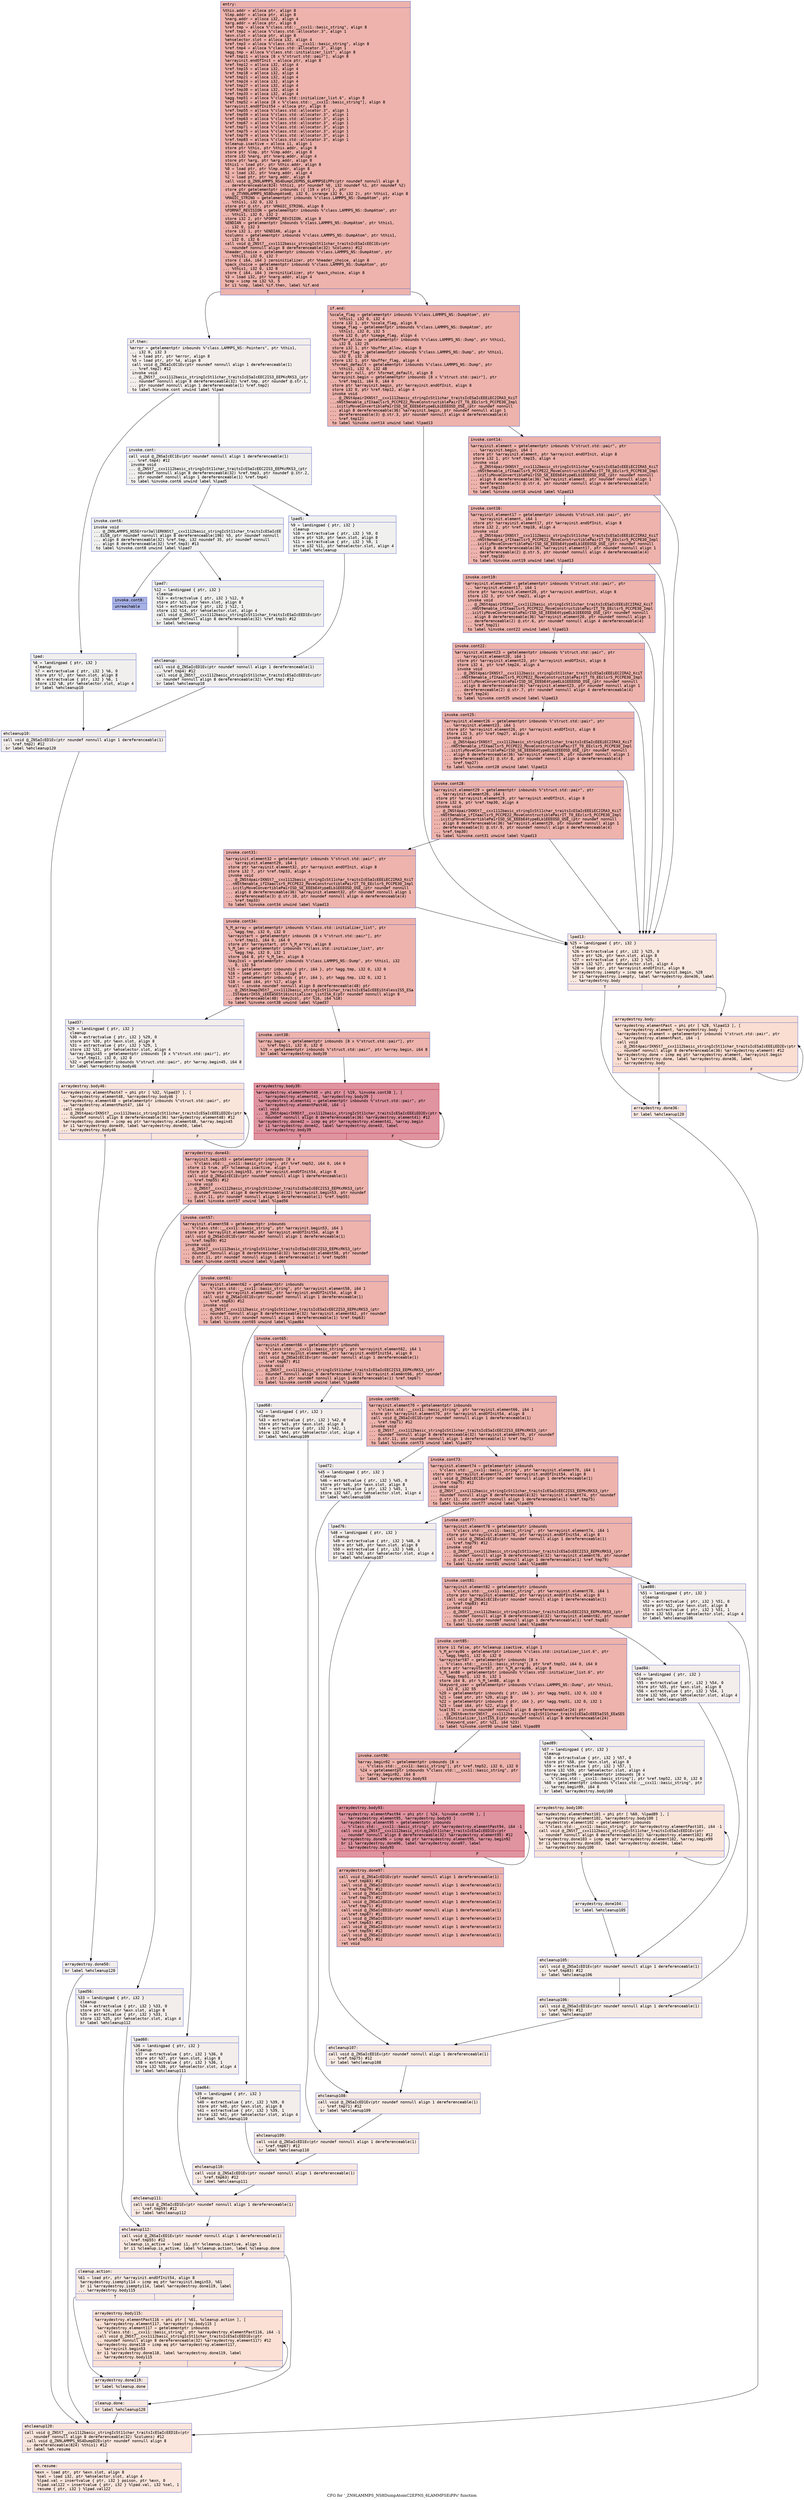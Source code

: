 digraph "CFG for '_ZN9LAMMPS_NS8DumpAtomC2EPNS_6LAMMPSEiPPc' function" {
	label="CFG for '_ZN9LAMMPS_NS8DumpAtomC2EPNS_6LAMMPSEiPPc' function";

	Node0x562c262cca60 [shape=record,color="#3d50c3ff", style=filled, fillcolor="#d6524470" fontname="Courier",label="{entry:\l|  %this.addr = alloca ptr, align 8\l  %lmp.addr = alloca ptr, align 8\l  %narg.addr = alloca i32, align 4\l  %arg.addr = alloca ptr, align 8\l  %ref.tmp = alloca %\"class.std::__cxx11::basic_string\", align 8\l  %ref.tmp2 = alloca %\"class.std::allocator.3\", align 1\l  %exn.slot = alloca ptr, align 8\l  %ehselector.slot = alloca i32, align 4\l  %ref.tmp3 = alloca %\"class.std::__cxx11::basic_string\", align 8\l  %ref.tmp4 = alloca %\"class.std::allocator.3\", align 1\l  %agg.tmp = alloca %\"class.std::initializer_list\", align 8\l  %ref.tmp11 = alloca [8 x %\"struct.std::pair\"], align 8\l  %arrayinit.endOfInit = alloca ptr, align 8\l  %ref.tmp12 = alloca i32, align 4\l  %ref.tmp15 = alloca i32, align 4\l  %ref.tmp18 = alloca i32, align 4\l  %ref.tmp21 = alloca i32, align 4\l  %ref.tmp24 = alloca i32, align 4\l  %ref.tmp27 = alloca i32, align 4\l  %ref.tmp30 = alloca i32, align 4\l  %ref.tmp33 = alloca i32, align 4\l  %agg.tmp51 = alloca %\"class.std::initializer_list.6\", align 8\l  %ref.tmp52 = alloca [8 x %\"class.std::__cxx11::basic_string\"], align 8\l  %arrayinit.endOfInit54 = alloca ptr, align 8\l  %ref.tmp55 = alloca %\"class.std::allocator.3\", align 1\l  %ref.tmp59 = alloca %\"class.std::allocator.3\", align 1\l  %ref.tmp63 = alloca %\"class.std::allocator.3\", align 1\l  %ref.tmp67 = alloca %\"class.std::allocator.3\", align 1\l  %ref.tmp71 = alloca %\"class.std::allocator.3\", align 1\l  %ref.tmp75 = alloca %\"class.std::allocator.3\", align 1\l  %ref.tmp79 = alloca %\"class.std::allocator.3\", align 1\l  %ref.tmp83 = alloca %\"class.std::allocator.3\", align 1\l  %cleanup.isactive = alloca i1, align 1\l  store ptr %this, ptr %this.addr, align 8\l  store ptr %lmp, ptr %lmp.addr, align 8\l  store i32 %narg, ptr %narg.addr, align 4\l  store ptr %arg, ptr %arg.addr, align 8\l  %this1 = load ptr, ptr %this.addr, align 8\l  %0 = load ptr, ptr %lmp.addr, align 8\l  %1 = load i32, ptr %narg.addr, align 4\l  %2 = load ptr, ptr %arg.addr, align 8\l  call void @_ZN9LAMMPS_NS4DumpC2EPNS_6LAMMPSEiPPc(ptr noundef nonnull align 8\l... dereferenceable(824) %this1, ptr noundef %0, i32 noundef %1, ptr noundef %2)\l  store ptr getelementptr inbounds (\{ [19 x ptr] \}, ptr\l... @_ZTVN9LAMMPS_NS8DumpAtomE, i32 0, inrange i32 0, i32 2), ptr %this1, align 8\l  %MAGIC_STRING = getelementptr inbounds %\"class.LAMMPS_NS::DumpAtom\", ptr\l... %this1, i32 0, i32 1\l  store ptr @.str, ptr %MAGIC_STRING, align 8\l  %FORMAT_REVISION = getelementptr inbounds %\"class.LAMMPS_NS::DumpAtom\", ptr\l... %this1, i32 0, i32 2\l  store i32 2, ptr %FORMAT_REVISION, align 8\l  %ENDIAN = getelementptr inbounds %\"class.LAMMPS_NS::DumpAtom\", ptr %this1,\l... i32 0, i32 3\l  store i32 1, ptr %ENDIAN, align 4\l  %columns = getelementptr inbounds %\"class.LAMMPS_NS::DumpAtom\", ptr %this1,\l... i32 0, i32 6\l  call void @_ZNSt7__cxx1112basic_stringIcSt11char_traitsIcESaIcEEC1Ev(ptr\l... noundef nonnull align 8 dereferenceable(32) %columns) #12\l  %header_choice = getelementptr inbounds %\"class.LAMMPS_NS::DumpAtom\", ptr\l... %this1, i32 0, i32 7\l  store \{ i64, i64 \} zeroinitializer, ptr %header_choice, align 8\l  %pack_choice = getelementptr inbounds %\"class.LAMMPS_NS::DumpAtom\", ptr\l... %this1, i32 0, i32 8\l  store \{ i64, i64 \} zeroinitializer, ptr %pack_choice, align 8\l  %3 = load i32, ptr %narg.addr, align 4\l  %cmp = icmp ne i32 %3, 5\l  br i1 %cmp, label %if.then, label %if.end\l|{<s0>T|<s1>F}}"];
	Node0x562c262cca60:s0 -> Node0x562c262d0650[tooltip="entry -> if.then\nProbability 0.00%" ];
	Node0x562c262cca60:s1 -> Node0x562c262d0ec0[tooltip="entry -> if.end\nProbability 100.00%" ];
	Node0x562c262d0650 [shape=record,color="#3d50c3ff", style=filled, fillcolor="#e5d8d170" fontname="Courier",label="{if.then:\l|  %error = getelementptr inbounds %\"class.LAMMPS_NS::Pointers\", ptr %this1,\l... i32 0, i32 3\l  %4 = load ptr, ptr %error, align 8\l  %5 = load ptr, ptr %4, align 8\l  call void @_ZNSaIcEC1Ev(ptr noundef nonnull align 1 dereferenceable(1)\l... %ref.tmp2) #12\l  invoke void\l... @_ZNSt7__cxx1112basic_stringIcSt11char_traitsIcESaIcEEC2IS3_EEPKcRKS3_(ptr\l... noundef nonnull align 8 dereferenceable(32) %ref.tmp, ptr noundef @.str.1,\l... ptr noundef nonnull align 1 dereferenceable(1) %ref.tmp2)\l          to label %invoke.cont unwind label %lpad\l}"];
	Node0x562c262d0650 -> Node0x562c262d1aa0[tooltip="if.then -> invoke.cont\nProbability 50.00%" ];
	Node0x562c262d0650 -> Node0x562c262d1b50[tooltip="if.then -> lpad\nProbability 50.00%" ];
	Node0x562c262d1aa0 [shape=record,color="#3d50c3ff", style=filled, fillcolor="#e0dbd870" fontname="Courier",label="{invoke.cont:\l|  call void @_ZNSaIcEC1Ev(ptr noundef nonnull align 1 dereferenceable(1)\l... %ref.tmp4) #12\l  invoke void\l... @_ZNSt7__cxx1112basic_stringIcSt11char_traitsIcESaIcEEC2IS3_EEPKcRKS3_(ptr\l... noundef nonnull align 8 dereferenceable(32) %ref.tmp3, ptr noundef @.str.2,\l... ptr noundef nonnull align 1 dereferenceable(1) %ref.tmp4)\l          to label %invoke.cont6 unwind label %lpad5\l}"];
	Node0x562c262d1aa0 -> Node0x562c262d2000[tooltip="invoke.cont -> invoke.cont6\nProbability 50.00%" ];
	Node0x562c262d1aa0 -> Node0x562c262d2050[tooltip="invoke.cont -> lpad5\nProbability 50.00%" ];
	Node0x562c262d2000 [shape=record,color="#3d50c3ff", style=filled, fillcolor="#dedcdb70" fontname="Courier",label="{invoke.cont6:\l|  invoke void\l... @_ZN9LAMMPS_NS5Error3allERKNSt7__cxx1112basic_stringIcSt11char_traitsIcESaIcEE\l...EiS8_(ptr noundef nonnull align 8 dereferenceable(196) %5, ptr noundef nonnull\l... align 8 dereferenceable(32) %ref.tmp, i32 noundef 35, ptr noundef nonnull\l... align 8 dereferenceable(32) %ref.tmp3) #13\l          to label %invoke.cont8 unwind label %lpad7\l}"];
	Node0x562c262d2000 -> Node0x562c262d1fb0[tooltip="invoke.cont6 -> invoke.cont8\nProbability 0.00%" ];
	Node0x562c262d2000 -> Node0x562c262d23d0[tooltip="invoke.cont6 -> lpad7\nProbability 100.00%" ];
	Node0x562c262d1fb0 [shape=record,color="#3d50c3ff", style=filled, fillcolor="#3d50c370" fontname="Courier",label="{invoke.cont8:\l|  unreachable\l}"];
	Node0x562c262d1b50 [shape=record,color="#3d50c3ff", style=filled, fillcolor="#e0dbd870" fontname="Courier",label="{lpad:\l|  %6 = landingpad \{ ptr, i32 \}\l          cleanup\l  %7 = extractvalue \{ ptr, i32 \} %6, 0\l  store ptr %7, ptr %exn.slot, align 8\l  %8 = extractvalue \{ ptr, i32 \} %6, 1\l  store i32 %8, ptr %ehselector.slot, align 4\l  br label %ehcleanup10\l}"];
	Node0x562c262d1b50 -> Node0x562c262d2a70[tooltip="lpad -> ehcleanup10\nProbability 100.00%" ];
	Node0x562c262d2050 [shape=record,color="#3d50c3ff", style=filled, fillcolor="#dedcdb70" fontname="Courier",label="{lpad5:\l|  %9 = landingpad \{ ptr, i32 \}\l          cleanup\l  %10 = extractvalue \{ ptr, i32 \} %9, 0\l  store ptr %10, ptr %exn.slot, align 8\l  %11 = extractvalue \{ ptr, i32 \} %9, 1\l  store i32 %11, ptr %ehselector.slot, align 4\l  br label %ehcleanup\l}"];
	Node0x562c262d2050 -> Node0x562c262cd350[tooltip="lpad5 -> ehcleanup\nProbability 100.00%" ];
	Node0x562c262d23d0 [shape=record,color="#3d50c3ff", style=filled, fillcolor="#dedcdb70" fontname="Courier",label="{lpad7:\l|  %12 = landingpad \{ ptr, i32 \}\l          cleanup\l  %13 = extractvalue \{ ptr, i32 \} %12, 0\l  store ptr %13, ptr %exn.slot, align 8\l  %14 = extractvalue \{ ptr, i32 \} %12, 1\l  store i32 %14, ptr %ehselector.slot, align 4\l  call void @_ZNSt7__cxx1112basic_stringIcSt11char_traitsIcESaIcEED1Ev(ptr\l... noundef nonnull align 8 dereferenceable(32) %ref.tmp3) #12\l  br label %ehcleanup\l}"];
	Node0x562c262d23d0 -> Node0x562c262cd350[tooltip="lpad7 -> ehcleanup\nProbability 100.00%" ];
	Node0x562c262cd350 [shape=record,color="#3d50c3ff", style=filled, fillcolor="#e0dbd870" fontname="Courier",label="{ehcleanup:\l|  call void @_ZNSaIcED1Ev(ptr noundef nonnull align 1 dereferenceable(1)\l... %ref.tmp4) #12\l  call void @_ZNSt7__cxx1112basic_stringIcSt11char_traitsIcESaIcEED1Ev(ptr\l... noundef nonnull align 8 dereferenceable(32) %ref.tmp) #12\l  br label %ehcleanup10\l}"];
	Node0x562c262cd350 -> Node0x562c262d2a70[tooltip="ehcleanup -> ehcleanup10\nProbability 100.00%" ];
	Node0x562c262d2a70 [shape=record,color="#3d50c3ff", style=filled, fillcolor="#e5d8d170" fontname="Courier",label="{ehcleanup10:\l|  call void @_ZNSaIcED1Ev(ptr noundef nonnull align 1 dereferenceable(1)\l... %ref.tmp2) #12\l  br label %ehcleanup120\l}"];
	Node0x562c262d2a70 -> Node0x562c262d4050[tooltip="ehcleanup10 -> ehcleanup120\nProbability 100.00%" ];
	Node0x562c262d0ec0 [shape=record,color="#3d50c3ff", style=filled, fillcolor="#d6524470" fontname="Courier",label="{if.end:\l|  %scale_flag = getelementptr inbounds %\"class.LAMMPS_NS::DumpAtom\", ptr\l... %this1, i32 0, i32 4\l  store i32 1, ptr %scale_flag, align 8\l  %image_flag = getelementptr inbounds %\"class.LAMMPS_NS::DumpAtom\", ptr\l... %this1, i32 0, i32 5\l  store i32 0, ptr %image_flag, align 4\l  %buffer_allow = getelementptr inbounds %\"class.LAMMPS_NS::Dump\", ptr %this1,\l... i32 0, i32 25\l  store i32 1, ptr %buffer_allow, align 8\l  %buffer_flag = getelementptr inbounds %\"class.LAMMPS_NS::Dump\", ptr %this1,\l... i32 0, i32 26\l  store i32 1, ptr %buffer_flag, align 4\l  %format_default = getelementptr inbounds %\"class.LAMMPS_NS::Dump\", ptr\l... %this1, i32 0, i32 48\l  store ptr null, ptr %format_default, align 8\l  %arrayinit.begin = getelementptr inbounds [8 x %\"struct.std::pair\"], ptr\l... %ref.tmp11, i64 0, i64 0\l  store ptr %arrayinit.begin, ptr %arrayinit.endOfInit, align 8\l  store i32 0, ptr %ref.tmp12, align 4\l  invoke void\l... @_ZNSt4pairIKNSt7__cxx1112basic_stringIcSt11char_traitsIcESaIcEEEiEC2IRA3_KciT\l...nNSt9enable_ifIXaaclsr5_PCCPE22_MoveConstructiblePairIT_T0_EEclsr5_PCCPE30_Impl\l...icitlyMoveConvertiblePairISD_SE_EEEbE4typeELb1EEEOSD_OSE_(ptr noundef nonnull\l... align 8 dereferenceable(36) %arrayinit.begin, ptr noundef nonnull align 1\l... dereferenceable(3) @.str.3, ptr noundef nonnull align 4 dereferenceable(4)\l... %ref.tmp12)\l          to label %invoke.cont14 unwind label %lpad13\l}"];
	Node0x562c262d0ec0 -> Node0x562c262d4cf0[tooltip="if.end -> invoke.cont14\nProbability 100.00%" ];
	Node0x562c262d0ec0 -> Node0x562c262d4da0[tooltip="if.end -> lpad13\nProbability 0.00%" ];
	Node0x562c262d4cf0 [shape=record,color="#3d50c3ff", style=filled, fillcolor="#d6524470" fontname="Courier",label="{invoke.cont14:\l|  %arrayinit.element = getelementptr inbounds %\"struct.std::pair\", ptr\l... %arrayinit.begin, i64 1\l  store ptr %arrayinit.element, ptr %arrayinit.endOfInit, align 8\l  store i32 1, ptr %ref.tmp15, align 4\l  invoke void\l... @_ZNSt4pairIKNSt7__cxx1112basic_stringIcSt11char_traitsIcESaIcEEEiEC2IRA5_KciT\l...nNSt9enable_ifIXaaclsr5_PCCPE22_MoveConstructiblePairIT_T0_EEclsr5_PCCPE30_Impl\l...icitlyMoveConvertiblePairISD_SE_EEEbE4typeELb1EEEOSD_OSE_(ptr noundef nonnull\l... align 8 dereferenceable(36) %arrayinit.element, ptr noundef nonnull align 1\l... dereferenceable(5) @.str.4, ptr noundef nonnull align 4 dereferenceable(4)\l... %ref.tmp15)\l          to label %invoke.cont16 unwind label %lpad13\l}"];
	Node0x562c262d4cf0 -> Node0x562c262d5380[tooltip="invoke.cont14 -> invoke.cont16\nProbability 100.00%" ];
	Node0x562c262d4cf0 -> Node0x562c262d4da0[tooltip="invoke.cont14 -> lpad13\nProbability 0.00%" ];
	Node0x562c262d5380 [shape=record,color="#3d50c3ff", style=filled, fillcolor="#d6524470" fontname="Courier",label="{invoke.cont16:\l|  %arrayinit.element17 = getelementptr inbounds %\"struct.std::pair\", ptr\l... %arrayinit.element, i64 1\l  store ptr %arrayinit.element17, ptr %arrayinit.endOfInit, align 8\l  store i32 2, ptr %ref.tmp18, align 4\l  invoke void\l... @_ZNSt4pairIKNSt7__cxx1112basic_stringIcSt11char_traitsIcESaIcEEEiEC2IRA2_KciT\l...nNSt9enable_ifIXaaclsr5_PCCPE22_MoveConstructiblePairIT_T0_EEclsr5_PCCPE30_Impl\l...icitlyMoveConvertiblePairISD_SE_EEEbE4typeELb1EEEOSD_OSE_(ptr noundef nonnull\l... align 8 dereferenceable(36) %arrayinit.element17, ptr noundef nonnull align 1\l... dereferenceable(2) @.str.5, ptr noundef nonnull align 4 dereferenceable(4)\l... %ref.tmp18)\l          to label %invoke.cont19 unwind label %lpad13\l}"];
	Node0x562c262d5380 -> Node0x562c262d58c0[tooltip="invoke.cont16 -> invoke.cont19\nProbability 100.00%" ];
	Node0x562c262d5380 -> Node0x562c262d4da0[tooltip="invoke.cont16 -> lpad13\nProbability 0.00%" ];
	Node0x562c262d58c0 [shape=record,color="#3d50c3ff", style=filled, fillcolor="#d6524470" fontname="Courier",label="{invoke.cont19:\l|  %arrayinit.element20 = getelementptr inbounds %\"struct.std::pair\", ptr\l... %arrayinit.element17, i64 1\l  store ptr %arrayinit.element20, ptr %arrayinit.endOfInit, align 8\l  store i32 3, ptr %ref.tmp21, align 4\l  invoke void\l... @_ZNSt4pairIKNSt7__cxx1112basic_stringIcSt11char_traitsIcESaIcEEEiEC2IRA2_KciT\l...nNSt9enable_ifIXaaclsr5_PCCPE22_MoveConstructiblePairIT_T0_EEclsr5_PCCPE30_Impl\l...icitlyMoveConvertiblePairISD_SE_EEEbE4typeELb1EEEOSD_OSE_(ptr noundef nonnull\l... align 8 dereferenceable(36) %arrayinit.element20, ptr noundef nonnull align 1\l... dereferenceable(2) @.str.6, ptr noundef nonnull align 4 dereferenceable(4)\l... %ref.tmp21)\l          to label %invoke.cont22 unwind label %lpad13\l}"];
	Node0x562c262d58c0 -> Node0x562c262d5e00[tooltip="invoke.cont19 -> invoke.cont22\nProbability 100.00%" ];
	Node0x562c262d58c0 -> Node0x562c262d4da0[tooltip="invoke.cont19 -> lpad13\nProbability 0.00%" ];
	Node0x562c262d5e00 [shape=record,color="#3d50c3ff", style=filled, fillcolor="#d6524470" fontname="Courier",label="{invoke.cont22:\l|  %arrayinit.element23 = getelementptr inbounds %\"struct.std::pair\", ptr\l... %arrayinit.element20, i64 1\l  store ptr %arrayinit.element23, ptr %arrayinit.endOfInit, align 8\l  store i32 4, ptr %ref.tmp24, align 4\l  invoke void\l... @_ZNSt4pairIKNSt7__cxx1112basic_stringIcSt11char_traitsIcESaIcEEEiEC2IRA2_KciT\l...nNSt9enable_ifIXaaclsr5_PCCPE22_MoveConstructiblePairIT_T0_EEclsr5_PCCPE30_Impl\l...icitlyMoveConvertiblePairISD_SE_EEEbE4typeELb1EEEOSD_OSE_(ptr noundef nonnull\l... align 8 dereferenceable(36) %arrayinit.element23, ptr noundef nonnull align 1\l... dereferenceable(2) @.str.7, ptr noundef nonnull align 4 dereferenceable(4)\l... %ref.tmp24)\l          to label %invoke.cont25 unwind label %lpad13\l}"];
	Node0x562c262d5e00 -> Node0x562c262d62e0[tooltip="invoke.cont22 -> invoke.cont25\nProbability 100.00%" ];
	Node0x562c262d5e00 -> Node0x562c262d4da0[tooltip="invoke.cont22 -> lpad13\nProbability 0.00%" ];
	Node0x562c262d62e0 [shape=record,color="#3d50c3ff", style=filled, fillcolor="#d6524470" fontname="Courier",label="{invoke.cont25:\l|  %arrayinit.element26 = getelementptr inbounds %\"struct.std::pair\", ptr\l... %arrayinit.element23, i64 1\l  store ptr %arrayinit.element26, ptr %arrayinit.endOfInit, align 8\l  store i32 5, ptr %ref.tmp27, align 4\l  invoke void\l... @_ZNSt4pairIKNSt7__cxx1112basic_stringIcSt11char_traitsIcESaIcEEEiEC2IRA3_KciT\l...nNSt9enable_ifIXaaclsr5_PCCPE22_MoveConstructiblePairIT_T0_EEclsr5_PCCPE30_Impl\l...icitlyMoveConvertiblePairISD_SE_EEEbE4typeELb1EEEOSD_OSE_(ptr noundef nonnull\l... align 8 dereferenceable(36) %arrayinit.element26, ptr noundef nonnull align 1\l... dereferenceable(3) @.str.8, ptr noundef nonnull align 4 dereferenceable(4)\l... %ref.tmp27)\l          to label %invoke.cont28 unwind label %lpad13\l}"];
	Node0x562c262d62e0 -> Node0x562c262d66e0[tooltip="invoke.cont25 -> invoke.cont28\nProbability 100.00%" ];
	Node0x562c262d62e0 -> Node0x562c262d4da0[tooltip="invoke.cont25 -> lpad13\nProbability 0.00%" ];
	Node0x562c262d66e0 [shape=record,color="#3d50c3ff", style=filled, fillcolor="#d6524470" fontname="Courier",label="{invoke.cont28:\l|  %arrayinit.element29 = getelementptr inbounds %\"struct.std::pair\", ptr\l... %arrayinit.element26, i64 1\l  store ptr %arrayinit.element29, ptr %arrayinit.endOfInit, align 8\l  store i32 6, ptr %ref.tmp30, align 4\l  invoke void\l... @_ZNSt4pairIKNSt7__cxx1112basic_stringIcSt11char_traitsIcESaIcEEEiEC2IRA3_KciT\l...nNSt9enable_ifIXaaclsr5_PCCPE22_MoveConstructiblePairIT_T0_EEclsr5_PCCPE30_Impl\l...icitlyMoveConvertiblePairISD_SE_EEEbE4typeELb1EEEOSD_OSE_(ptr noundef nonnull\l... align 8 dereferenceable(36) %arrayinit.element29, ptr noundef nonnull align 1\l... dereferenceable(3) @.str.9, ptr noundef nonnull align 4 dereferenceable(4)\l... %ref.tmp30)\l          to label %invoke.cont31 unwind label %lpad13\l}"];
	Node0x562c262d66e0 -> Node0x562c262d6ae0[tooltip="invoke.cont28 -> invoke.cont31\nProbability 100.00%" ];
	Node0x562c262d66e0 -> Node0x562c262d4da0[tooltip="invoke.cont28 -> lpad13\nProbability 0.00%" ];
	Node0x562c262d6ae0 [shape=record,color="#3d50c3ff", style=filled, fillcolor="#d6524470" fontname="Courier",label="{invoke.cont31:\l|  %arrayinit.element32 = getelementptr inbounds %\"struct.std::pair\", ptr\l... %arrayinit.element29, i64 1\l  store ptr %arrayinit.element32, ptr %arrayinit.endOfInit, align 8\l  store i32 7, ptr %ref.tmp33, align 4\l  invoke void\l... @_ZNSt4pairIKNSt7__cxx1112basic_stringIcSt11char_traitsIcESaIcEEEiEC2IRA3_KciT\l...nNSt9enable_ifIXaaclsr5_PCCPE22_MoveConstructiblePairIT_T0_EEclsr5_PCCPE30_Impl\l...icitlyMoveConvertiblePairISD_SE_EEEbE4typeELb1EEEOSD_OSE_(ptr noundef nonnull\l... align 8 dereferenceable(36) %arrayinit.element32, ptr noundef nonnull align 1\l... dereferenceable(3) @.str.10, ptr noundef nonnull align 4 dereferenceable(4)\l... %ref.tmp33)\l          to label %invoke.cont34 unwind label %lpad13\l}"];
	Node0x562c262d6ae0 -> Node0x562c262d6ee0[tooltip="invoke.cont31 -> invoke.cont34\nProbability 100.00%" ];
	Node0x562c262d6ae0 -> Node0x562c262d4da0[tooltip="invoke.cont31 -> lpad13\nProbability 0.00%" ];
	Node0x562c262d6ee0 [shape=record,color="#3d50c3ff", style=filled, fillcolor="#d6524470" fontname="Courier",label="{invoke.cont34:\l|  %_M_array = getelementptr inbounds %\"class.std::initializer_list\", ptr\l... %agg.tmp, i32 0, i32 0\l  %arraystart = getelementptr inbounds [8 x %\"struct.std::pair\"], ptr\l... %ref.tmp11, i64 0, i64 0\l  store ptr %arraystart, ptr %_M_array, align 8\l  %_M_len = getelementptr inbounds %\"class.std::initializer_list\", ptr\l... %agg.tmp, i32 0, i32 1\l  store i64 8, ptr %_M_len, align 8\l  %key2col = getelementptr inbounds %\"class.LAMMPS_NS::Dump\", ptr %this1, i32\l... 0, i32 54\l  %15 = getelementptr inbounds \{ ptr, i64 \}, ptr %agg.tmp, i32 0, i32 0\l  %16 = load ptr, ptr %15, align 8\l  %17 = getelementptr inbounds \{ ptr, i64 \}, ptr %agg.tmp, i32 0, i32 1\l  %18 = load i64, ptr %17, align 8\l  %call = invoke noundef nonnull align 8 dereferenceable(48) ptr\l... @_ZNSt3mapINSt7__cxx1112basic_stringIcSt11char_traitsIcESaIcEEEiSt4lessIS5_ESa\l...ISt4pairIKS5_iEEEaSESt16initializer_listISA_E(ptr noundef nonnull align 8\l... dereferenceable(48) %key2col, ptr %16, i64 %18)\l          to label %invoke.cont38 unwind label %lpad37\l}"];
	Node0x562c262d6ee0 -> Node0x562c262d7850[tooltip="invoke.cont34 -> invoke.cont38\nProbability 100.00%" ];
	Node0x562c262d6ee0 -> Node0x562c262d7930[tooltip="invoke.cont34 -> lpad37\nProbability 0.00%" ];
	Node0x562c262d7850 [shape=record,color="#3d50c3ff", style=filled, fillcolor="#d6524470" fontname="Courier",label="{invoke.cont38:\l|  %array.begin = getelementptr inbounds [8 x %\"struct.std::pair\"], ptr\l... %ref.tmp11, i32 0, i32 0\l  %19 = getelementptr inbounds %\"struct.std::pair\", ptr %array.begin, i64 8\l  br label %arraydestroy.body39\l}"];
	Node0x562c262d7850 -> Node0x562c262d7ee0[tooltip="invoke.cont38 -> arraydestroy.body39\nProbability 100.00%" ];
	Node0x562c262d7ee0 [shape=record,color="#b70d28ff", style=filled, fillcolor="#b70d2870" fontname="Courier",label="{arraydestroy.body39:\l|  %arraydestroy.elementPast40 = phi ptr [ %19, %invoke.cont38 ], [\l... %arraydestroy.element41, %arraydestroy.body39 ]\l  %arraydestroy.element41 = getelementptr inbounds %\"struct.std::pair\", ptr\l... %arraydestroy.elementPast40, i64 -1\l  call void\l... @_ZNSt4pairIKNSt7__cxx1112basic_stringIcSt11char_traitsIcESaIcEEEiED2Ev(ptr\l... noundef nonnull align 8 dereferenceable(36) %arraydestroy.element41) #12\l  %arraydestroy.done42 = icmp eq ptr %arraydestroy.element41, %array.begin\l  br i1 %arraydestroy.done42, label %arraydestroy.done43, label\l... %arraydestroy.body39\l|{<s0>T|<s1>F}}"];
	Node0x562c262d7ee0:s0 -> Node0x562c262d8220[tooltip="arraydestroy.body39 -> arraydestroy.done43\nProbability 3.12%" ];
	Node0x562c262d7ee0:s1 -> Node0x562c262d7ee0[tooltip="arraydestroy.body39 -> arraydestroy.body39\nProbability 96.88%" ];
	Node0x562c262d8220 [shape=record,color="#3d50c3ff", style=filled, fillcolor="#d6524470" fontname="Courier",label="{arraydestroy.done43:\l|  %arrayinit.begin53 = getelementptr inbounds [8 x\l... %\"class.std::__cxx11::basic_string\"], ptr %ref.tmp52, i64 0, i64 0\l  store i1 true, ptr %cleanup.isactive, align 1\l  store ptr %arrayinit.begin53, ptr %arrayinit.endOfInit54, align 8\l  call void @_ZNSaIcEC1Ev(ptr noundef nonnull align 1 dereferenceable(1)\l... %ref.tmp55) #12\l  invoke void\l... @_ZNSt7__cxx1112basic_stringIcSt11char_traitsIcESaIcEEC2IS3_EEPKcRKS3_(ptr\l... noundef nonnull align 8 dereferenceable(32) %arrayinit.begin53, ptr noundef\l... @.str.11, ptr noundef nonnull align 1 dereferenceable(1) %ref.tmp55)\l          to label %invoke.cont57 unwind label %lpad56\l}"];
	Node0x562c262d8220 -> Node0x562c262d8980[tooltip="arraydestroy.done43 -> invoke.cont57\nProbability 100.00%" ];
	Node0x562c262d8220 -> Node0x562c262d89d0[tooltip="arraydestroy.done43 -> lpad56\nProbability 0.00%" ];
	Node0x562c262d8980 [shape=record,color="#3d50c3ff", style=filled, fillcolor="#d6524470" fontname="Courier",label="{invoke.cont57:\l|  %arrayinit.element58 = getelementptr inbounds\l... %\"class.std::__cxx11::basic_string\", ptr %arrayinit.begin53, i64 1\l  store ptr %arrayinit.element58, ptr %arrayinit.endOfInit54, align 8\l  call void @_ZNSaIcEC1Ev(ptr noundef nonnull align 1 dereferenceable(1)\l... %ref.tmp59) #12\l  invoke void\l... @_ZNSt7__cxx1112basic_stringIcSt11char_traitsIcESaIcEEC2IS3_EEPKcRKS3_(ptr\l... noundef nonnull align 8 dereferenceable(32) %arrayinit.element58, ptr noundef\l... @.str.11, ptr noundef nonnull align 1 dereferenceable(1) %ref.tmp59)\l          to label %invoke.cont61 unwind label %lpad60\l}"];
	Node0x562c262d8980 -> Node0x562c262d12e0[tooltip="invoke.cont57 -> invoke.cont61\nProbability 100.00%" ];
	Node0x562c262d8980 -> Node0x562c262d1330[tooltip="invoke.cont57 -> lpad60\nProbability 0.00%" ];
	Node0x562c262d12e0 [shape=record,color="#3d50c3ff", style=filled, fillcolor="#d6524470" fontname="Courier",label="{invoke.cont61:\l|  %arrayinit.element62 = getelementptr inbounds\l... %\"class.std::__cxx11::basic_string\", ptr %arrayinit.element58, i64 1\l  store ptr %arrayinit.element62, ptr %arrayinit.endOfInit54, align 8\l  call void @_ZNSaIcEC1Ev(ptr noundef nonnull align 1 dereferenceable(1)\l... %ref.tmp63) #12\l  invoke void\l... @_ZNSt7__cxx1112basic_stringIcSt11char_traitsIcESaIcEEC2IS3_EEPKcRKS3_(ptr\l... noundef nonnull align 8 dereferenceable(32) %arrayinit.element62, ptr noundef\l... @.str.11, ptr noundef nonnull align 1 dereferenceable(1) %ref.tmp63)\l          to label %invoke.cont65 unwind label %lpad64\l}"];
	Node0x562c262d12e0 -> Node0x562c262d99e0[tooltip="invoke.cont61 -> invoke.cont65\nProbability 100.00%" ];
	Node0x562c262d12e0 -> Node0x562c262d9a30[tooltip="invoke.cont61 -> lpad64\nProbability 0.00%" ];
	Node0x562c262d99e0 [shape=record,color="#3d50c3ff", style=filled, fillcolor="#d6524470" fontname="Courier",label="{invoke.cont65:\l|  %arrayinit.element66 = getelementptr inbounds\l... %\"class.std::__cxx11::basic_string\", ptr %arrayinit.element62, i64 1\l  store ptr %arrayinit.element66, ptr %arrayinit.endOfInit54, align 8\l  call void @_ZNSaIcEC1Ev(ptr noundef nonnull align 1 dereferenceable(1)\l... %ref.tmp67) #12\l  invoke void\l... @_ZNSt7__cxx1112basic_stringIcSt11char_traitsIcESaIcEEC2IS3_EEPKcRKS3_(ptr\l... noundef nonnull align 8 dereferenceable(32) %arrayinit.element66, ptr noundef\l... @.str.11, ptr noundef nonnull align 1 dereferenceable(1) %ref.tmp67)\l          to label %invoke.cont69 unwind label %lpad68\l}"];
	Node0x562c262d99e0 -> Node0x562c262d9f20[tooltip="invoke.cont65 -> invoke.cont69\nProbability 100.00%" ];
	Node0x562c262d99e0 -> Node0x562c262d9f70[tooltip="invoke.cont65 -> lpad68\nProbability 0.00%" ];
	Node0x562c262d9f20 [shape=record,color="#3d50c3ff", style=filled, fillcolor="#d6524470" fontname="Courier",label="{invoke.cont69:\l|  %arrayinit.element70 = getelementptr inbounds\l... %\"class.std::__cxx11::basic_string\", ptr %arrayinit.element66, i64 1\l  store ptr %arrayinit.element70, ptr %arrayinit.endOfInit54, align 8\l  call void @_ZNSaIcEC1Ev(ptr noundef nonnull align 1 dereferenceable(1)\l... %ref.tmp71) #12\l  invoke void\l... @_ZNSt7__cxx1112basic_stringIcSt11char_traitsIcESaIcEEC2IS3_EEPKcRKS3_(ptr\l... noundef nonnull align 8 dereferenceable(32) %arrayinit.element70, ptr noundef\l... @.str.11, ptr noundef nonnull align 1 dereferenceable(1) %ref.tmp71)\l          to label %invoke.cont73 unwind label %lpad72\l}"];
	Node0x562c262d9f20 -> Node0x562c262da460[tooltip="invoke.cont69 -> invoke.cont73\nProbability 100.00%" ];
	Node0x562c262d9f20 -> Node0x562c262da4b0[tooltip="invoke.cont69 -> lpad72\nProbability 0.00%" ];
	Node0x562c262da460 [shape=record,color="#3d50c3ff", style=filled, fillcolor="#d6524470" fontname="Courier",label="{invoke.cont73:\l|  %arrayinit.element74 = getelementptr inbounds\l... %\"class.std::__cxx11::basic_string\", ptr %arrayinit.element70, i64 1\l  store ptr %arrayinit.element74, ptr %arrayinit.endOfInit54, align 8\l  call void @_ZNSaIcEC1Ev(ptr noundef nonnull align 1 dereferenceable(1)\l... %ref.tmp75) #12\l  invoke void\l... @_ZNSt7__cxx1112basic_stringIcSt11char_traitsIcESaIcEEC2IS3_EEPKcRKS3_(ptr\l... noundef nonnull align 8 dereferenceable(32) %arrayinit.element74, ptr noundef\l... @.str.11, ptr noundef nonnull align 1 dereferenceable(1) %ref.tmp75)\l          to label %invoke.cont77 unwind label %lpad76\l}"];
	Node0x562c262da460 -> Node0x562c262da9a0[tooltip="invoke.cont73 -> invoke.cont77\nProbability 100.00%" ];
	Node0x562c262da460 -> Node0x562c262da9f0[tooltip="invoke.cont73 -> lpad76\nProbability 0.00%" ];
	Node0x562c262da9a0 [shape=record,color="#3d50c3ff", style=filled, fillcolor="#d6524470" fontname="Courier",label="{invoke.cont77:\l|  %arrayinit.element78 = getelementptr inbounds\l... %\"class.std::__cxx11::basic_string\", ptr %arrayinit.element74, i64 1\l  store ptr %arrayinit.element78, ptr %arrayinit.endOfInit54, align 8\l  call void @_ZNSaIcEC1Ev(ptr noundef nonnull align 1 dereferenceable(1)\l... %ref.tmp79) #12\l  invoke void\l... @_ZNSt7__cxx1112basic_stringIcSt11char_traitsIcESaIcEEC2IS3_EEPKcRKS3_(ptr\l... noundef nonnull align 8 dereferenceable(32) %arrayinit.element78, ptr noundef\l... @.str.11, ptr noundef nonnull align 1 dereferenceable(1) %ref.tmp79)\l          to label %invoke.cont81 unwind label %lpad80\l}"];
	Node0x562c262da9a0 -> Node0x562c262daee0[tooltip="invoke.cont77 -> invoke.cont81\nProbability 100.00%" ];
	Node0x562c262da9a0 -> Node0x562c262daf30[tooltip="invoke.cont77 -> lpad80\nProbability 0.00%" ];
	Node0x562c262daee0 [shape=record,color="#3d50c3ff", style=filled, fillcolor="#d6524470" fontname="Courier",label="{invoke.cont81:\l|  %arrayinit.element82 = getelementptr inbounds\l... %\"class.std::__cxx11::basic_string\", ptr %arrayinit.element78, i64 1\l  store ptr %arrayinit.element82, ptr %arrayinit.endOfInit54, align 8\l  call void @_ZNSaIcEC1Ev(ptr noundef nonnull align 1 dereferenceable(1)\l... %ref.tmp83) #12\l  invoke void\l... @_ZNSt7__cxx1112basic_stringIcSt11char_traitsIcESaIcEEC2IS3_EEPKcRKS3_(ptr\l... noundef nonnull align 8 dereferenceable(32) %arrayinit.element82, ptr noundef\l... @.str.11, ptr noundef nonnull align 1 dereferenceable(1) %ref.tmp83)\l          to label %invoke.cont85 unwind label %lpad84\l}"];
	Node0x562c262daee0 -> Node0x562c262db420[tooltip="invoke.cont81 -> invoke.cont85\nProbability 100.00%" ];
	Node0x562c262daee0 -> Node0x562c262db470[tooltip="invoke.cont81 -> lpad84\nProbability 0.00%" ];
	Node0x562c262db420 [shape=record,color="#3d50c3ff", style=filled, fillcolor="#d6524470" fontname="Courier",label="{invoke.cont85:\l|  store i1 false, ptr %cleanup.isactive, align 1\l  %_M_array86 = getelementptr inbounds %\"class.std::initializer_list.6\", ptr\l... %agg.tmp51, i32 0, i32 0\l  %arraystart87 = getelementptr inbounds [8 x\l... %\"class.std::__cxx11::basic_string\"], ptr %ref.tmp52, i64 0, i64 0\l  store ptr %arraystart87, ptr %_M_array86, align 8\l  %_M_len88 = getelementptr inbounds %\"class.std::initializer_list.6\", ptr\l... %agg.tmp51, i32 0, i32 1\l  store i64 8, ptr %_M_len88, align 8\l  %keyword_user = getelementptr inbounds %\"class.LAMMPS_NS::Dump\", ptr %this1,\l... i32 0, i32 55\l  %20 = getelementptr inbounds \{ ptr, i64 \}, ptr %agg.tmp51, i32 0, i32 0\l  %21 = load ptr, ptr %20, align 8\l  %22 = getelementptr inbounds \{ ptr, i64 \}, ptr %agg.tmp51, i32 0, i32 1\l  %23 = load i64, ptr %22, align 8\l  %call91 = invoke noundef nonnull align 8 dereferenceable(24) ptr\l... @_ZNSt6vectorINSt7__cxx1112basic_stringIcSt11char_traitsIcESaIcEEESaIS5_EEaSES\l...t16initializer_listIS5_E(ptr noundef nonnull align 8 dereferenceable(24)\l... %keyword_user, ptr %21, i64 %23)\l          to label %invoke.cont90 unwind label %lpad89\l}"];
	Node0x562c262db420 -> Node0x562c262db3d0[tooltip="invoke.cont85 -> invoke.cont90\nProbability 100.00%" ];
	Node0x562c262db420 -> Node0x562c262dbff0[tooltip="invoke.cont85 -> lpad89\nProbability 0.00%" ];
	Node0x562c262db3d0 [shape=record,color="#3d50c3ff", style=filled, fillcolor="#d6524470" fontname="Courier",label="{invoke.cont90:\l|  %array.begin92 = getelementptr inbounds [8 x\l... %\"class.std::__cxx11::basic_string\"], ptr %ref.tmp52, i32 0, i32 0\l  %24 = getelementptr inbounds %\"class.std::__cxx11::basic_string\", ptr\l... %array.begin92, i64 8\l  br label %arraydestroy.body93\l}"];
	Node0x562c262db3d0 -> Node0x562c262dc540[tooltip="invoke.cont90 -> arraydestroy.body93\nProbability 100.00%" ];
	Node0x562c262dc540 [shape=record,color="#b70d28ff", style=filled, fillcolor="#b70d2870" fontname="Courier",label="{arraydestroy.body93:\l|  %arraydestroy.elementPast94 = phi ptr [ %24, %invoke.cont90 ], [\l... %arraydestroy.element95, %arraydestroy.body93 ]\l  %arraydestroy.element95 = getelementptr inbounds\l... %\"class.std::__cxx11::basic_string\", ptr %arraydestroy.elementPast94, i64 -1\l  call void @_ZNSt7__cxx1112basic_stringIcSt11char_traitsIcESaIcEED1Ev(ptr\l... noundef nonnull align 8 dereferenceable(32) %arraydestroy.element95) #12\l  %arraydestroy.done96 = icmp eq ptr %arraydestroy.element95, %array.begin92\l  br i1 %arraydestroy.done96, label %arraydestroy.done97, label\l... %arraydestroy.body93\l|{<s0>T|<s1>F}}"];
	Node0x562c262dc540:s0 -> Node0x562c262dc810[tooltip="arraydestroy.body93 -> arraydestroy.done97\nProbability 3.12%" ];
	Node0x562c262dc540:s1 -> Node0x562c262dc540[tooltip="arraydestroy.body93 -> arraydestroy.body93\nProbability 96.88%" ];
	Node0x562c262dc810 [shape=record,color="#3d50c3ff", style=filled, fillcolor="#d6524470" fontname="Courier",label="{arraydestroy.done97:\l|  call void @_ZNSaIcED1Ev(ptr noundef nonnull align 1 dereferenceable(1)\l... %ref.tmp83) #12\l  call void @_ZNSaIcED1Ev(ptr noundef nonnull align 1 dereferenceable(1)\l... %ref.tmp79) #12\l  call void @_ZNSaIcED1Ev(ptr noundef nonnull align 1 dereferenceable(1)\l... %ref.tmp75) #12\l  call void @_ZNSaIcED1Ev(ptr noundef nonnull align 1 dereferenceable(1)\l... %ref.tmp71) #12\l  call void @_ZNSaIcED1Ev(ptr noundef nonnull align 1 dereferenceable(1)\l... %ref.tmp67) #12\l  call void @_ZNSaIcED1Ev(ptr noundef nonnull align 1 dereferenceable(1)\l... %ref.tmp63) #12\l  call void @_ZNSaIcED1Ev(ptr noundef nonnull align 1 dereferenceable(1)\l... %ref.tmp59) #12\l  call void @_ZNSaIcED1Ev(ptr noundef nonnull align 1 dereferenceable(1)\l... %ref.tmp55) #12\l  ret void\l}"];
	Node0x562c262d4da0 [shape=record,color="#3d50c3ff", style=filled, fillcolor="#f1ccb870" fontname="Courier",label="{lpad13:\l|  %25 = landingpad \{ ptr, i32 \}\l          cleanup\l  %26 = extractvalue \{ ptr, i32 \} %25, 0\l  store ptr %26, ptr %exn.slot, align 8\l  %27 = extractvalue \{ ptr, i32 \} %25, 1\l  store i32 %27, ptr %ehselector.slot, align 4\l  %28 = load ptr, ptr %arrayinit.endOfInit, align 8\l  %arraydestroy.isempty = icmp eq ptr %arrayinit.begin, %28\l  br i1 %arraydestroy.isempty, label %arraydestroy.done36, label\l... %arraydestroy.body\l|{<s0>T|<s1>F}}"];
	Node0x562c262d4da0:s0 -> Node0x562c262dd720[tooltip="lpad13 -> arraydestroy.done36\nProbability 37.50%" ];
	Node0x562c262d4da0:s1 -> Node0x562c262dd790[tooltip="lpad13 -> arraydestroy.body\nProbability 62.50%" ];
	Node0x562c262dd790 [shape=record,color="#3d50c3ff", style=filled, fillcolor="#f7b59970" fontname="Courier",label="{arraydestroy.body:\l|  %arraydestroy.elementPast = phi ptr [ %28, %lpad13 ], [\l... %arraydestroy.element, %arraydestroy.body ]\l  %arraydestroy.element = getelementptr inbounds %\"struct.std::pair\", ptr\l... %arraydestroy.elementPast, i64 -1\l  call void\l... @_ZNSt4pairIKNSt7__cxx1112basic_stringIcSt11char_traitsIcESaIcEEEiED2Ev(ptr\l... noundef nonnull align 8 dereferenceable(36) %arraydestroy.element) #12\l  %arraydestroy.done = icmp eq ptr %arraydestroy.element, %arrayinit.begin\l  br i1 %arraydestroy.done, label %arraydestroy.done36, label\l... %arraydestroy.body\l|{<s0>T|<s1>F}}"];
	Node0x562c262dd790:s0 -> Node0x562c262dd720[tooltip="arraydestroy.body -> arraydestroy.done36\nProbability 3.12%" ];
	Node0x562c262dd790:s1 -> Node0x562c262dd790[tooltip="arraydestroy.body -> arraydestroy.body\nProbability 96.88%" ];
	Node0x562c262dd720 [shape=record,color="#3d50c3ff", style=filled, fillcolor="#f1ccb870" fontname="Courier",label="{arraydestroy.done36:\l|  br label %ehcleanup120\l}"];
	Node0x562c262dd720 -> Node0x562c262d4050[tooltip="arraydestroy.done36 -> ehcleanup120\nProbability 100.00%" ];
	Node0x562c262d7930 [shape=record,color="#3d50c3ff", style=filled, fillcolor="#e5d8d170" fontname="Courier",label="{lpad37:\l|  %29 = landingpad \{ ptr, i32 \}\l          cleanup\l  %30 = extractvalue \{ ptr, i32 \} %29, 0\l  store ptr %30, ptr %exn.slot, align 8\l  %31 = extractvalue \{ ptr, i32 \} %29, 1\l  store i32 %31, ptr %ehselector.slot, align 4\l  %array.begin45 = getelementptr inbounds [8 x %\"struct.std::pair\"], ptr\l... %ref.tmp11, i32 0, i32 0\l  %32 = getelementptr inbounds %\"struct.std::pair\", ptr %array.begin45, i64 8\l  br label %arraydestroy.body46\l}"];
	Node0x562c262d7930 -> Node0x562c262ddb60[tooltip="lpad37 -> arraydestroy.body46\nProbability 100.00%" ];
	Node0x562c262ddb60 [shape=record,color="#3d50c3ff", style=filled, fillcolor="#f4c5ad70" fontname="Courier",label="{arraydestroy.body46:\l|  %arraydestroy.elementPast47 = phi ptr [ %32, %lpad37 ], [\l... %arraydestroy.element48, %arraydestroy.body46 ]\l  %arraydestroy.element48 = getelementptr inbounds %\"struct.std::pair\", ptr\l... %arraydestroy.elementPast47, i64 -1\l  call void\l... @_ZNSt4pairIKNSt7__cxx1112basic_stringIcSt11char_traitsIcESaIcEEEiED2Ev(ptr\l... noundef nonnull align 8 dereferenceable(36) %arraydestroy.element48) #12\l  %arraydestroy.done49 = icmp eq ptr %arraydestroy.element48, %array.begin45\l  br i1 %arraydestroy.done49, label %arraydestroy.done50, label\l... %arraydestroy.body46\l|{<s0>T|<s1>F}}"];
	Node0x562c262ddb60:s0 -> Node0x562c262de4a0[tooltip="arraydestroy.body46 -> arraydestroy.done50\nProbability 3.12%" ];
	Node0x562c262ddb60:s1 -> Node0x562c262ddb60[tooltip="arraydestroy.body46 -> arraydestroy.body46\nProbability 96.88%" ];
	Node0x562c262de4a0 [shape=record,color="#3d50c3ff", style=filled, fillcolor="#e5d8d170" fontname="Courier",label="{arraydestroy.done50:\l|  br label %ehcleanup120\l}"];
	Node0x562c262de4a0 -> Node0x562c262d4050[tooltip="arraydestroy.done50 -> ehcleanup120\nProbability 100.00%" ];
	Node0x562c262d89d0 [shape=record,color="#3d50c3ff", style=filled, fillcolor="#e5d8d170" fontname="Courier",label="{lpad56:\l|  %33 = landingpad \{ ptr, i32 \}\l          cleanup\l  %34 = extractvalue \{ ptr, i32 \} %33, 0\l  store ptr %34, ptr %exn.slot, align 8\l  %35 = extractvalue \{ ptr, i32 \} %33, 1\l  store i32 %35, ptr %ehselector.slot, align 4\l  br label %ehcleanup112\l}"];
	Node0x562c262d89d0 -> Node0x562c262dea40[tooltip="lpad56 -> ehcleanup112\nProbability 100.00%" ];
	Node0x562c262d1330 [shape=record,color="#3d50c3ff", style=filled, fillcolor="#e5d8d170" fontname="Courier",label="{lpad60:\l|  %36 = landingpad \{ ptr, i32 \}\l          cleanup\l  %37 = extractvalue \{ ptr, i32 \} %36, 0\l  store ptr %37, ptr %exn.slot, align 8\l  %38 = extractvalue \{ ptr, i32 \} %36, 1\l  store i32 %38, ptr %ehselector.slot, align 4\l  br label %ehcleanup111\l}"];
	Node0x562c262d1330 -> Node0x562c262ded80[tooltip="lpad60 -> ehcleanup111\nProbability 100.00%" ];
	Node0x562c262d9a30 [shape=record,color="#3d50c3ff", style=filled, fillcolor="#e5d8d170" fontname="Courier",label="{lpad64:\l|  %39 = landingpad \{ ptr, i32 \}\l          cleanup\l  %40 = extractvalue \{ ptr, i32 \} %39, 0\l  store ptr %40, ptr %exn.slot, align 8\l  %41 = extractvalue \{ ptr, i32 \} %39, 1\l  store i32 %41, ptr %ehselector.slot, align 4\l  br label %ehcleanup110\l}"];
	Node0x562c262d9a30 -> Node0x562c262df120[tooltip="lpad64 -> ehcleanup110\nProbability 100.00%" ];
	Node0x562c262d9f70 [shape=record,color="#3d50c3ff", style=filled, fillcolor="#e5d8d170" fontname="Courier",label="{lpad68:\l|  %42 = landingpad \{ ptr, i32 \}\l          cleanup\l  %43 = extractvalue \{ ptr, i32 \} %42, 0\l  store ptr %43, ptr %exn.slot, align 8\l  %44 = extractvalue \{ ptr, i32 \} %42, 1\l  store i32 %44, ptr %ehselector.slot, align 4\l  br label %ehcleanup109\l}"];
	Node0x562c262d9f70 -> Node0x562c262df4c0[tooltip="lpad68 -> ehcleanup109\nProbability 100.00%" ];
	Node0x562c262da4b0 [shape=record,color="#3d50c3ff", style=filled, fillcolor="#e5d8d170" fontname="Courier",label="{lpad72:\l|  %45 = landingpad \{ ptr, i32 \}\l          cleanup\l  %46 = extractvalue \{ ptr, i32 \} %45, 0\l  store ptr %46, ptr %exn.slot, align 8\l  %47 = extractvalue \{ ptr, i32 \} %45, 1\l  store i32 %47, ptr %ehselector.slot, align 4\l  br label %ehcleanup108\l}"];
	Node0x562c262da4b0 -> Node0x562c262e00a0[tooltip="lpad72 -> ehcleanup108\nProbability 100.00%" ];
	Node0x562c262da9f0 [shape=record,color="#3d50c3ff", style=filled, fillcolor="#e5d8d170" fontname="Courier",label="{lpad76:\l|  %48 = landingpad \{ ptr, i32 \}\l          cleanup\l  %49 = extractvalue \{ ptr, i32 \} %48, 0\l  store ptr %49, ptr %exn.slot, align 8\l  %50 = extractvalue \{ ptr, i32 \} %48, 1\l  store i32 %50, ptr %ehselector.slot, align 4\l  br label %ehcleanup107\l}"];
	Node0x562c262da9f0 -> Node0x562c262e0470[tooltip="lpad76 -> ehcleanup107\nProbability 100.00%" ];
	Node0x562c262daf30 [shape=record,color="#3d50c3ff", style=filled, fillcolor="#e5d8d170" fontname="Courier",label="{lpad80:\l|  %51 = landingpad \{ ptr, i32 \}\l          cleanup\l  %52 = extractvalue \{ ptr, i32 \} %51, 0\l  store ptr %52, ptr %exn.slot, align 8\l  %53 = extractvalue \{ ptr, i32 \} %51, 1\l  store i32 %53, ptr %ehselector.slot, align 4\l  br label %ehcleanup106\l}"];
	Node0x562c262daf30 -> Node0x562c262e0840[tooltip="lpad80 -> ehcleanup106\nProbability 100.00%" ];
	Node0x562c262db470 [shape=record,color="#3d50c3ff", style=filled, fillcolor="#e5d8d170" fontname="Courier",label="{lpad84:\l|  %54 = landingpad \{ ptr, i32 \}\l          cleanup\l  %55 = extractvalue \{ ptr, i32 \} %54, 0\l  store ptr %55, ptr %exn.slot, align 8\l  %56 = extractvalue \{ ptr, i32 \} %54, 1\l  store i32 %56, ptr %ehselector.slot, align 4\l  br label %ehcleanup105\l}"];
	Node0x562c262db470 -> Node0x562c262e0c10[tooltip="lpad84 -> ehcleanup105\nProbability 100.00%" ];
	Node0x562c262dbff0 [shape=record,color="#3d50c3ff", style=filled, fillcolor="#e5d8d170" fontname="Courier",label="{lpad89:\l|  %57 = landingpad \{ ptr, i32 \}\l          cleanup\l  %58 = extractvalue \{ ptr, i32 \} %57, 0\l  store ptr %58, ptr %exn.slot, align 8\l  %59 = extractvalue \{ ptr, i32 \} %57, 1\l  store i32 %59, ptr %ehselector.slot, align 4\l  %array.begin99 = getelementptr inbounds [8 x\l... %\"class.std::__cxx11::basic_string\"], ptr %ref.tmp52, i32 0, i32 0\l  %60 = getelementptr inbounds %\"class.std::__cxx11::basic_string\", ptr\l... %array.begin99, i64 8\l  br label %arraydestroy.body100\l}"];
	Node0x562c262dbff0 -> Node0x562c262e1170[tooltip="lpad89 -> arraydestroy.body100\nProbability 100.00%" ];
	Node0x562c262e1170 [shape=record,color="#3d50c3ff", style=filled, fillcolor="#f4c5ad70" fontname="Courier",label="{arraydestroy.body100:\l|  %arraydestroy.elementPast101 = phi ptr [ %60, %lpad89 ], [\l... %arraydestroy.element102, %arraydestroy.body100 ]\l  %arraydestroy.element102 = getelementptr inbounds\l... %\"class.std::__cxx11::basic_string\", ptr %arraydestroy.elementPast101, i64 -1\l  call void @_ZNSt7__cxx1112basic_stringIcSt11char_traitsIcESaIcEED1Ev(ptr\l... noundef nonnull align 8 dereferenceable(32) %arraydestroy.element102) #12\l  %arraydestroy.done103 = icmp eq ptr %arraydestroy.element102, %array.begin99\l  br i1 %arraydestroy.done103, label %arraydestroy.done104, label\l... %arraydestroy.body100\l|{<s0>T|<s1>F}}"];
	Node0x562c262e1170:s0 -> Node0x562c262d2e40[tooltip="arraydestroy.body100 -> arraydestroy.done104\nProbability 3.12%" ];
	Node0x562c262e1170:s1 -> Node0x562c262e1170[tooltip="arraydestroy.body100 -> arraydestroy.body100\nProbability 96.88%" ];
	Node0x562c262d2e40 [shape=record,color="#3d50c3ff", style=filled, fillcolor="#e5d8d170" fontname="Courier",label="{arraydestroy.done104:\l|  br label %ehcleanup105\l}"];
	Node0x562c262d2e40 -> Node0x562c262e0c10[tooltip="arraydestroy.done104 -> ehcleanup105\nProbability 100.00%" ];
	Node0x562c262e0c10 [shape=record,color="#3d50c3ff", style=filled, fillcolor="#ead5c970" fontname="Courier",label="{ehcleanup105:\l|  call void @_ZNSaIcED1Ev(ptr noundef nonnull align 1 dereferenceable(1)\l... %ref.tmp83) #12\l  br label %ehcleanup106\l}"];
	Node0x562c262e0c10 -> Node0x562c262e0840[tooltip="ehcleanup105 -> ehcleanup106\nProbability 100.00%" ];
	Node0x562c262e0840 [shape=record,color="#3d50c3ff", style=filled, fillcolor="#ecd3c570" fontname="Courier",label="{ehcleanup106:\l|  call void @_ZNSaIcED1Ev(ptr noundef nonnull align 1 dereferenceable(1)\l... %ref.tmp79) #12\l  br label %ehcleanup107\l}"];
	Node0x562c262e0840 -> Node0x562c262e0470[tooltip="ehcleanup106 -> ehcleanup107\nProbability 100.00%" ];
	Node0x562c262e0470 [shape=record,color="#3d50c3ff", style=filled, fillcolor="#eed0c070" fontname="Courier",label="{ehcleanup107:\l|  call void @_ZNSaIcED1Ev(ptr noundef nonnull align 1 dereferenceable(1)\l... %ref.tmp75) #12\l  br label %ehcleanup108\l}"];
	Node0x562c262e0470 -> Node0x562c262e00a0[tooltip="ehcleanup107 -> ehcleanup108\nProbability 100.00%" ];
	Node0x562c262e00a0 [shape=record,color="#3d50c3ff", style=filled, fillcolor="#eed0c070" fontname="Courier",label="{ehcleanup108:\l|  call void @_ZNSaIcED1Ev(ptr noundef nonnull align 1 dereferenceable(1)\l... %ref.tmp71) #12\l  br label %ehcleanup109\l}"];
	Node0x562c262e00a0 -> Node0x562c262df4c0[tooltip="ehcleanup108 -> ehcleanup109\nProbability 100.00%" ];
	Node0x562c262df4c0 [shape=record,color="#3d50c3ff", style=filled, fillcolor="#efcebd70" fontname="Courier",label="{ehcleanup109:\l|  call void @_ZNSaIcED1Ev(ptr noundef nonnull align 1 dereferenceable(1)\l... %ref.tmp67) #12\l  br label %ehcleanup110\l}"];
	Node0x562c262df4c0 -> Node0x562c262df120[tooltip="ehcleanup109 -> ehcleanup110\nProbability 100.00%" ];
	Node0x562c262df120 [shape=record,color="#3d50c3ff", style=filled, fillcolor="#efcebd70" fontname="Courier",label="{ehcleanup110:\l|  call void @_ZNSaIcED1Ev(ptr noundef nonnull align 1 dereferenceable(1)\l... %ref.tmp63) #12\l  br label %ehcleanup111\l}"];
	Node0x562c262df120 -> Node0x562c262ded80[tooltip="ehcleanup110 -> ehcleanup111\nProbability 100.00%" ];
	Node0x562c262ded80 [shape=record,color="#3d50c3ff", style=filled, fillcolor="#f1ccb870" fontname="Courier",label="{ehcleanup111:\l|  call void @_ZNSaIcED1Ev(ptr noundef nonnull align 1 dereferenceable(1)\l... %ref.tmp59) #12\l  br label %ehcleanup112\l}"];
	Node0x562c262ded80 -> Node0x562c262dea40[tooltip="ehcleanup111 -> ehcleanup112\nProbability 100.00%" ];
	Node0x562c262dea40 [shape=record,color="#3d50c3ff", style=filled, fillcolor="#f1ccb870" fontname="Courier",label="{ehcleanup112:\l|  call void @_ZNSaIcED1Ev(ptr noundef nonnull align 1 dereferenceable(1)\l... %ref.tmp55) #12\l  %cleanup.is_active = load i1, ptr %cleanup.isactive, align 1\l  br i1 %cleanup.is_active, label %cleanup.action, label %cleanup.done\l|{<s0>T|<s1>F}}"];
	Node0x562c262dea40:s0 -> Node0x562c262e34f0[tooltip="ehcleanup112 -> cleanup.action\nProbability 50.00%" ];
	Node0x562c262dea40:s1 -> Node0x562c262e3540[tooltip="ehcleanup112 -> cleanup.done\nProbability 50.00%" ];
	Node0x562c262e34f0 [shape=record,color="#3d50c3ff", style=filled, fillcolor="#eed0c070" fontname="Courier",label="{cleanup.action:\l|  %61 = load ptr, ptr %arrayinit.endOfInit54, align 8\l  %arraydestroy.isempty114 = icmp eq ptr %arrayinit.begin53, %61\l  br i1 %arraydestroy.isempty114, label %arraydestroy.done119, label\l... %arraydestroy.body115\l|{<s0>T|<s1>F}}"];
	Node0x562c262e34f0:s0 -> Node0x562c262e37b0[tooltip="cleanup.action -> arraydestroy.done119\nProbability 37.50%" ];
	Node0x562c262e34f0:s1 -> Node0x562c262e3800[tooltip="cleanup.action -> arraydestroy.body115\nProbability 62.50%" ];
	Node0x562c262e3800 [shape=record,color="#3d50c3ff", style=filled, fillcolor="#f7bca170" fontname="Courier",label="{arraydestroy.body115:\l|  %arraydestroy.elementPast116 = phi ptr [ %61, %cleanup.action ], [\l... %arraydestroy.element117, %arraydestroy.body115 ]\l  %arraydestroy.element117 = getelementptr inbounds\l... %\"class.std::__cxx11::basic_string\", ptr %arraydestroy.elementPast116, i64 -1\l  call void @_ZNSt7__cxx1112basic_stringIcSt11char_traitsIcESaIcEED1Ev(ptr\l... noundef nonnull align 8 dereferenceable(32) %arraydestroy.element117) #12\l  %arraydestroy.done118 = icmp eq ptr %arraydestroy.element117,\l... %arrayinit.begin53\l  br i1 %arraydestroy.done118, label %arraydestroy.done119, label\l... %arraydestroy.body115\l|{<s0>T|<s1>F}}"];
	Node0x562c262e3800:s0 -> Node0x562c262e37b0[tooltip="arraydestroy.body115 -> arraydestroy.done119\nProbability 3.12%" ];
	Node0x562c262e3800:s1 -> Node0x562c262e3800[tooltip="arraydestroy.body115 -> arraydestroy.body115\nProbability 96.88%" ];
	Node0x562c262e37b0 [shape=record,color="#3d50c3ff", style=filled, fillcolor="#eed0c070" fontname="Courier",label="{arraydestroy.done119:\l|  br label %cleanup.done\l}"];
	Node0x562c262e37b0 -> Node0x562c262e3540[tooltip="arraydestroy.done119 -> cleanup.done\nProbability 100.00%" ];
	Node0x562c262e3540 [shape=record,color="#3d50c3ff", style=filled, fillcolor="#f1ccb870" fontname="Courier",label="{cleanup.done:\l|  br label %ehcleanup120\l}"];
	Node0x562c262e3540 -> Node0x562c262d4050[tooltip="cleanup.done -> ehcleanup120\nProbability 100.00%" ];
	Node0x562c262d4050 [shape=record,color="#3d50c3ff", style=filled, fillcolor="#f3c7b170" fontname="Courier",label="{ehcleanup120:\l|  call void @_ZNSt7__cxx1112basic_stringIcSt11char_traitsIcESaIcEED1Ev(ptr\l... noundef nonnull align 8 dereferenceable(32) %columns) #12\l  call void @_ZN9LAMMPS_NS4DumpD2Ev(ptr noundef nonnull align 8\l... dereferenceable(824) %this1) #12\l  br label %eh.resume\l}"];
	Node0x562c262d4050 -> Node0x562c262e40c0[tooltip="ehcleanup120 -> eh.resume\nProbability 100.00%" ];
	Node0x562c262e40c0 [shape=record,color="#3d50c3ff", style=filled, fillcolor="#f3c7b170" fontname="Courier",label="{eh.resume:\l|  %exn = load ptr, ptr %exn.slot, align 8\l  %sel = load i32, ptr %ehselector.slot, align 4\l  %lpad.val = insertvalue \{ ptr, i32 \} poison, ptr %exn, 0\l  %lpad.val122 = insertvalue \{ ptr, i32 \} %lpad.val, i32 %sel, 1\l  resume \{ ptr, i32 \} %lpad.val122\l}"];
}
